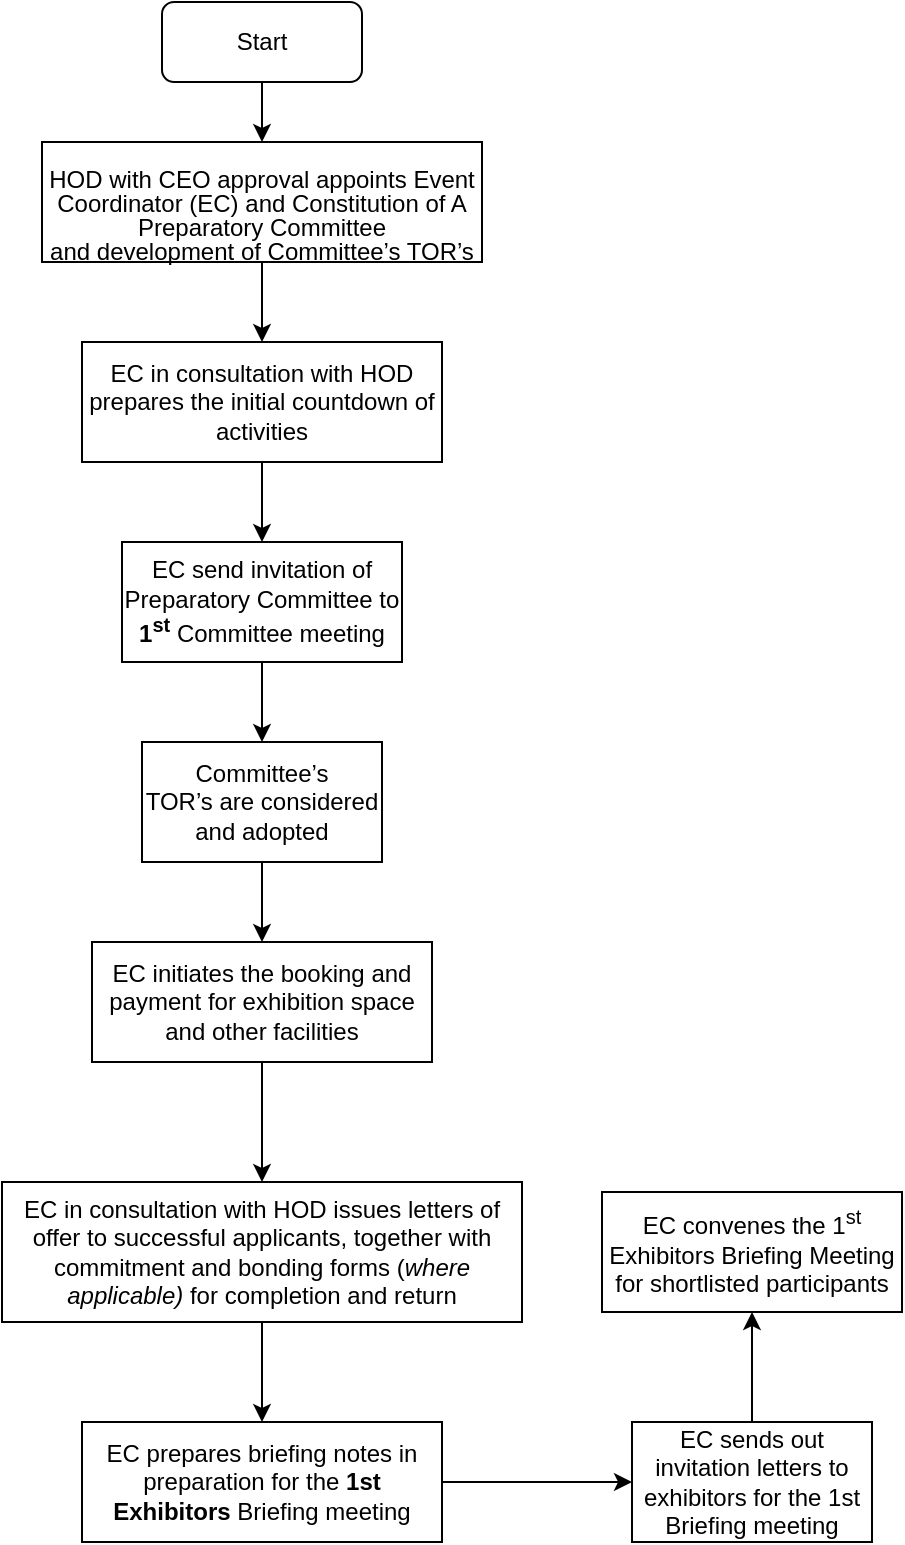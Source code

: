 <mxfile version="13.6.6" type="github">
  <diagram id="T99PzUVAFDoQMoi26orQ" name="Page-1">
    <mxGraphModel dx="1038" dy="547" grid="1" gridSize="10" guides="1" tooltips="1" connect="1" arrows="1" fold="1" page="1" pageScale="1" pageWidth="1169" pageHeight="827" math="0" shadow="0">
      <root>
        <mxCell id="0" />
        <mxCell id="1" parent="0" />
        <mxCell id="MGRTIfC5R2zvSQsZUkEv-1" value="Start" style="rounded=1;whiteSpace=wrap;html=1;" vertex="1" parent="1">
          <mxGeometry x="120" y="30" width="100" height="40" as="geometry" />
        </mxCell>
        <mxCell id="MGRTIfC5R2zvSQsZUkEv-5" value="" style="edgeStyle=orthogonalEdgeStyle;rounded=0;orthogonalLoop=1;jettySize=auto;html=1;" edge="1" parent="1" source="MGRTIfC5R2zvSQsZUkEv-2" target="MGRTIfC5R2zvSQsZUkEv-4">
          <mxGeometry relative="1" as="geometry" />
        </mxCell>
        <mxCell id="MGRTIfC5R2zvSQsZUkEv-2" value="&lt;br/&gt;&lt;p style=&quot;margin-bottom: 0in ; line-height: 100%&quot;&gt;&lt;font face=&quot;Arial, serif&quot;&gt;HOD with CEO approval appoints Event Coordinator (EC) and Constitution of A Preparatory Committee&lt;br/&gt; and development of Committee’s TOR’s&lt;/font&gt;&lt;/p&gt;&lt;br/&gt;" style="rounded=0;whiteSpace=wrap;html=1;" vertex="1" parent="1">
          <mxGeometry x="60" y="100" width="220" height="60" as="geometry" />
        </mxCell>
        <mxCell id="MGRTIfC5R2zvSQsZUkEv-3" value="" style="endArrow=classic;html=1;exitX=0.5;exitY=1;exitDx=0;exitDy=0;" edge="1" parent="1" source="MGRTIfC5R2zvSQsZUkEv-1" target="MGRTIfC5R2zvSQsZUkEv-2">
          <mxGeometry width="50" height="50" relative="1" as="geometry">
            <mxPoint x="370" y="210" as="sourcePoint" />
            <mxPoint x="420" y="160" as="targetPoint" />
          </mxGeometry>
        </mxCell>
        <mxCell id="MGRTIfC5R2zvSQsZUkEv-7" value="" style="edgeStyle=orthogonalEdgeStyle;rounded=0;orthogonalLoop=1;jettySize=auto;html=1;" edge="1" parent="1" source="MGRTIfC5R2zvSQsZUkEv-4" target="MGRTIfC5R2zvSQsZUkEv-6">
          <mxGeometry relative="1" as="geometry" />
        </mxCell>
        <mxCell id="MGRTIfC5R2zvSQsZUkEv-4" value="&lt;font face=&quot;Arial, serif&quot;&gt;EC in consultation with HOD prepares the initial &lt;/font&gt;&lt;font face=&quot;Arial, serif&quot;&gt;countdown&lt;/font&gt;&lt;font face=&quot;Arial, serif&quot;&gt; of activities&lt;/font&gt;" style="whiteSpace=wrap;html=1;rounded=0;" vertex="1" parent="1">
          <mxGeometry x="80" y="200" width="180" height="60" as="geometry" />
        </mxCell>
        <mxCell id="MGRTIfC5R2zvSQsZUkEv-9" value="" style="edgeStyle=orthogonalEdgeStyle;rounded=0;orthogonalLoop=1;jettySize=auto;html=1;" edge="1" parent="1" source="MGRTIfC5R2zvSQsZUkEv-6" target="MGRTIfC5R2zvSQsZUkEv-8">
          <mxGeometry relative="1" as="geometry" />
        </mxCell>
        <mxCell id="MGRTIfC5R2zvSQsZUkEv-6" value="&lt;font face=&quot;Arial, serif&quot;&gt;&lt;span lang=&quot;en-GB&quot;&gt;EC send invitation&lt;/span&gt;&lt;/font&gt;&lt;font face=&quot;Arial, serif&quot;&gt;&lt;span lang=&quot;en-GB&quot;&gt; of &lt;/span&gt;&lt;/font&gt;&lt;font face=&quot;Arial, serif&quot;&gt;&lt;span lang=&quot;en-US&quot;&gt;Preparatory Committee to &lt;/span&gt;&lt;/font&gt;&lt;font face=&quot;Arial, serif&quot;&gt;&lt;span lang=&quot;en-US&quot;&gt;&lt;b&gt;1&lt;/b&gt;&lt;/span&gt;&lt;/font&gt;&lt;sup&gt;&lt;font face=&quot;Arial, serif&quot;&gt;&lt;span lang=&quot;en-US&quot;&gt;&lt;b&gt;st&lt;/b&gt;&lt;/span&gt;&lt;/font&gt;&lt;/sup&gt;&lt;font face=&quot;Arial, serif&quot;&gt;&lt;b&gt; &lt;/b&gt;&lt;span lang=&quot;en-US&quot;&gt;Committee meeting&lt;/span&gt;&lt;/font&gt;" style="whiteSpace=wrap;html=1;rounded=0;" vertex="1" parent="1">
          <mxGeometry x="100" y="300" width="140" height="60" as="geometry" />
        </mxCell>
        <mxCell id="MGRTIfC5R2zvSQsZUkEv-11" value="" style="edgeStyle=orthogonalEdgeStyle;rounded=0;orthogonalLoop=1;jettySize=auto;html=1;" edge="1" parent="1" source="MGRTIfC5R2zvSQsZUkEv-8" target="MGRTIfC5R2zvSQsZUkEv-10">
          <mxGeometry relative="1" as="geometry" />
        </mxCell>
        <mxCell id="MGRTIfC5R2zvSQsZUkEv-8" value="&lt;font face=&quot;Arial, serif&quot;&gt;Committee’s&lt;br/&gt;TOR’s are considered and adopted&lt;/font&gt;&lt;br/&gt;" style="whiteSpace=wrap;html=1;rounded=0;" vertex="1" parent="1">
          <mxGeometry x="110" y="400" width="120" height="60" as="geometry" />
        </mxCell>
        <mxCell id="MGRTIfC5R2zvSQsZUkEv-13" value="" style="edgeStyle=orthogonalEdgeStyle;rounded=0;orthogonalLoop=1;jettySize=auto;html=1;" edge="1" parent="1" source="MGRTIfC5R2zvSQsZUkEv-10" target="MGRTIfC5R2zvSQsZUkEv-12">
          <mxGeometry relative="1" as="geometry" />
        </mxCell>
        <mxCell id="MGRTIfC5R2zvSQsZUkEv-10" value="&lt;font face=&quot;Arial, serif&quot;&gt;EC initiates the booking and payment for  exhibition space&lt;/font&gt;&lt;font face=&quot;Arial, serif&quot;&gt; and other facilities&lt;br&gt;&lt;/font&gt;" style="whiteSpace=wrap;html=1;rounded=0;" vertex="1" parent="1">
          <mxGeometry x="85" y="500" width="170" height="60" as="geometry" />
        </mxCell>
        <mxCell id="MGRTIfC5R2zvSQsZUkEv-15" value="" style="edgeStyle=orthogonalEdgeStyle;rounded=0;orthogonalLoop=1;jettySize=auto;html=1;" edge="1" parent="1" source="MGRTIfC5R2zvSQsZUkEv-12" target="MGRTIfC5R2zvSQsZUkEv-14">
          <mxGeometry relative="1" as="geometry" />
        </mxCell>
        <mxCell id="MGRTIfC5R2zvSQsZUkEv-12" value="&lt;font face=&quot;Arial, serif&quot;&gt;&lt;span lang=&quot;en-US&quot;&gt;EC&lt;/span&gt;&lt;/font&gt;&lt;font face=&quot;Arial, serif&quot;&gt; in consultation with HOD issues letters of offer to successful applicants, together with commitment and bonding forms (&lt;/font&gt;&lt;font face=&quot;Arial, serif&quot;&gt;&lt;i&gt;where applicable)&lt;/i&gt;&lt;/font&gt;&lt;font face=&quot;Arial, serif&quot;&gt; for completion and return&lt;/font&gt;" style="whiteSpace=wrap;html=1;rounded=0;" vertex="1" parent="1">
          <mxGeometry x="40" y="620" width="260" height="70" as="geometry" />
        </mxCell>
        <mxCell id="MGRTIfC5R2zvSQsZUkEv-17" value="" style="edgeStyle=orthogonalEdgeStyle;rounded=0;orthogonalLoop=1;jettySize=auto;html=1;" edge="1" parent="1" source="MGRTIfC5R2zvSQsZUkEv-14" target="MGRTIfC5R2zvSQsZUkEv-16">
          <mxGeometry relative="1" as="geometry" />
        </mxCell>
        <mxCell id="MGRTIfC5R2zvSQsZUkEv-14" value="&lt;font face=&quot;Arial, serif&quot;&gt;&lt;span lang=&quot;en-US&quot;&gt;EC&lt;/span&gt;&lt;/font&gt;&lt;font face=&quot;Arial, serif&quot;&gt; prepares briefing notes in preparation for the &lt;/font&gt;&lt;font face=&quot;Arial, serif&quot;&gt;&lt;b&gt;1st&lt;/b&gt;&lt;/font&gt;&lt;font face=&quot;Arial, serif&quot;&gt;&lt;b&gt; Exhibitors&lt;/b&gt;&lt;/font&gt;&lt;font face=&quot;Arial, serif&quot;&gt; Briefing meeting&lt;/font&gt;" style="whiteSpace=wrap;html=1;rounded=0;" vertex="1" parent="1">
          <mxGeometry x="80" y="740" width="180" height="60" as="geometry" />
        </mxCell>
        <mxCell id="MGRTIfC5R2zvSQsZUkEv-19" value="" style="edgeStyle=orthogonalEdgeStyle;rounded=0;orthogonalLoop=1;jettySize=auto;html=1;" edge="1" parent="1" source="MGRTIfC5R2zvSQsZUkEv-16" target="MGRTIfC5R2zvSQsZUkEv-18">
          <mxGeometry relative="1" as="geometry" />
        </mxCell>
        <mxCell id="MGRTIfC5R2zvSQsZUkEv-16" value="&lt;font face=&quot;Arial, serif&quot;&gt;&lt;span lang=&quot;en-US&quot;&gt;EC&lt;/span&gt;&lt;/font&gt;&lt;font face=&quot;Arial, serif&quot;&gt; sends out invitation letters to exhibitors for the &lt;/font&gt;&lt;font face=&quot;Arial, serif&quot;&gt;1st Briefing meeting&lt;/font&gt;" style="whiteSpace=wrap;html=1;rounded=0;" vertex="1" parent="1">
          <mxGeometry x="355" y="740" width="120" height="60" as="geometry" />
        </mxCell>
        <mxCell id="MGRTIfC5R2zvSQsZUkEv-18" value="&lt;font face=&quot;Arial, serif&quot;&gt;&lt;span lang=&quot;en-US&quot;&gt;EC&lt;/span&gt;&lt;/font&gt;&lt;font face=&quot;Arial, serif&quot;&gt; convenes the &lt;/font&gt;&lt;font face=&quot;Arial, serif&quot;&gt;1&lt;/font&gt;&lt;sup&gt;&lt;font face=&quot;Arial, serif&quot;&gt;st&lt;/font&gt;&lt;/sup&gt;&lt;font face=&quot;Arial, serif&quot;&gt;&lt;sup&gt; &lt;/sup&gt;Exhibitors Briefing Meeting&lt;/font&gt;&lt;font face=&quot;Arial, serif&quot;&gt; for shortlisted participants&lt;/font&gt;" style="whiteSpace=wrap;html=1;rounded=0;" vertex="1" parent="1">
          <mxGeometry x="340" y="625" width="150" height="60" as="geometry" />
        </mxCell>
      </root>
    </mxGraphModel>
  </diagram>
</mxfile>
